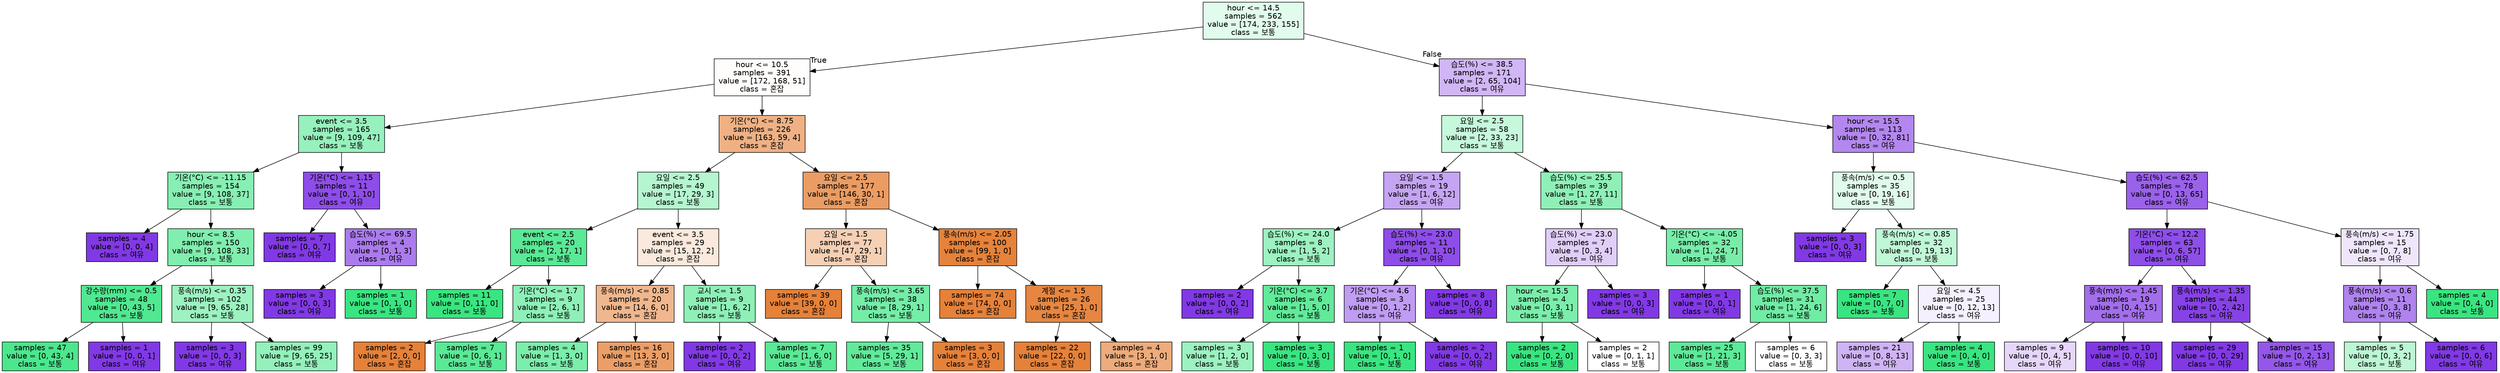 digraph Tree {
node [shape=box, style="filled", color="black", fontname="helvetica"] ;
edge [fontname="helvetica"] ;
0 [label="hour <= 14.5\nsamples = 562\nvalue = [174, 233, 155]\nclass = 보통", fillcolor="#e1fbec"] ;
1 [label="hour <= 10.5\nsamples = 391\nvalue = [172, 168, 51]\nclass = 혼잡", fillcolor="#fffdfb"] ;
0 -> 1 [labeldistance=2.5, labelangle=45, headlabel="True"] ;
2 [label="event <= 3.5\nsamples = 165\nvalue = [9, 109, 47]\nclass = 보통", fillcolor="#97f1bd"] ;
1 -> 2 ;
3 [label="기온(°C) <= -11.15\nsamples = 154\nvalue = [9, 108, 37]\nclass = 보통", fillcolor="#87efb3"] ;
2 -> 3 ;
4 [label="samples = 4\nvalue = [0, 0, 4]\nclass = 여유", fillcolor="#8139e5"] ;
3 -> 4 ;
5 [label="hour <= 8.5\nsamples = 150\nvalue = [9, 108, 33]\nclass = 보통", fillcolor="#80eeae"] ;
3 -> 5 ;
6 [label="강수량(mm) <= 0.5\nsamples = 48\nvalue = [0, 43, 5]\nclass = 보통", fillcolor="#50e890"] ;
5 -> 6 ;
7 [label="samples = 47\nvalue = [0, 43, 4]\nclass = 보통", fillcolor="#4be78d"] ;
6 -> 7 ;
8 [label="samples = 1\nvalue = [0, 0, 1]\nclass = 여유", fillcolor="#8139e5"] ;
6 -> 8 ;
9 [label="풍속(m/s) <= 0.35\nsamples = 102\nvalue = [9, 65, 28]\nclass = 보통", fillcolor="#9cf2c0"] ;
5 -> 9 ;
10 [label="samples = 3\nvalue = [0, 0, 3]\nclass = 여유", fillcolor="#8139e5"] ;
9 -> 10 ;
11 [label="samples = 99\nvalue = [9, 65, 25]\nclass = 보통", fillcolor="#94f1bb"] ;
9 -> 11 ;
12 [label="기온(°C) <= 1.15\nsamples = 11\nvalue = [0, 1, 10]\nclass = 여유", fillcolor="#8e4de8"] ;
2 -> 12 ;
13 [label="samples = 7\nvalue = [0, 0, 7]\nclass = 여유", fillcolor="#8139e5"] ;
12 -> 13 ;
14 [label="습도(%) <= 69.5\nsamples = 4\nvalue = [0, 1, 3]\nclass = 여유", fillcolor="#ab7bee"] ;
12 -> 14 ;
15 [label="samples = 3\nvalue = [0, 0, 3]\nclass = 여유", fillcolor="#8139e5"] ;
14 -> 15 ;
16 [label="samples = 1\nvalue = [0, 1, 0]\nclass = 보통", fillcolor="#39e581"] ;
14 -> 16 ;
17 [label="기온(°C) <= 8.75\nsamples = 226\nvalue = [163, 59, 4]\nclass = 혼잡", fillcolor="#efb184"] ;
1 -> 17 ;
18 [label="요일 <= 2.5\nsamples = 49\nvalue = [17, 29, 3]\nclass = 보통", fillcolor="#b5f5d0"] ;
17 -> 18 ;
19 [label="event <= 2.5\nsamples = 20\nvalue = [2, 17, 1]\nclass = 보통", fillcolor="#5ae996"] ;
18 -> 19 ;
20 [label="samples = 11\nvalue = [0, 11, 0]\nclass = 보통", fillcolor="#39e581"] ;
19 -> 20 ;
21 [label="기온(°C) <= 1.7\nsamples = 9\nvalue = [2, 6, 1]\nclass = 보통", fillcolor="#8ef0b7"] ;
19 -> 21 ;
22 [label="samples = 2\nvalue = [2, 0, 0]\nclass = 혼잡", fillcolor="#e58139"] ;
21 -> 22 ;
23 [label="samples = 7\nvalue = [0, 6, 1]\nclass = 보통", fillcolor="#5ae996"] ;
21 -> 23 ;
24 [label="event <= 3.5\nsamples = 29\nvalue = [15, 12, 2]\nclass = 혼잡", fillcolor="#fae9dc"] ;
18 -> 24 ;
25 [label="풍속(m/s) <= 0.85\nsamples = 20\nvalue = [14, 6, 0]\nclass = 혼잡", fillcolor="#f0b78e"] ;
24 -> 25 ;
26 [label="samples = 4\nvalue = [1, 3, 0]\nclass = 보통", fillcolor="#7beeab"] ;
25 -> 26 ;
27 [label="samples = 16\nvalue = [13, 3, 0]\nclass = 혼잡", fillcolor="#eb9e67"] ;
25 -> 27 ;
28 [label="교시 <= 1.5\nsamples = 9\nvalue = [1, 6, 2]\nclass = 보통", fillcolor="#8ef0b7"] ;
24 -> 28 ;
29 [label="samples = 2\nvalue = [0, 0, 2]\nclass = 여유", fillcolor="#8139e5"] ;
28 -> 29 ;
30 [label="samples = 7\nvalue = [1, 6, 0]\nclass = 보통", fillcolor="#5ae996"] ;
28 -> 30 ;
31 [label="요일 <= 2.5\nsamples = 177\nvalue = [146, 30, 1]\nclass = 혼잡", fillcolor="#ea9c63"] ;
17 -> 31 ;
32 [label="요일 <= 1.5\nsamples = 77\nvalue = [47, 29, 1]\nclass = 혼잡", fillcolor="#f5d0b5"] ;
31 -> 32 ;
33 [label="samples = 39\nvalue = [39, 0, 0]\nclass = 혼잡", fillcolor="#e58139"] ;
32 -> 33 ;
34 [label="풍속(m/s) <= 3.65\nsamples = 38\nvalue = [8, 29, 1]\nclass = 보통", fillcolor="#74eda7"] ;
32 -> 34 ;
35 [label="samples = 35\nvalue = [5, 29, 1]\nclass = 보통", fillcolor="#61ea9a"] ;
34 -> 35 ;
36 [label="samples = 3\nvalue = [3, 0, 0]\nclass = 혼잡", fillcolor="#e58139"] ;
34 -> 36 ;
37 [label="풍속(m/s) <= 2.05\nsamples = 100\nvalue = [99, 1, 0]\nclass = 혼잡", fillcolor="#e5823b"] ;
31 -> 37 ;
38 [label="samples = 74\nvalue = [74, 0, 0]\nclass = 혼잡", fillcolor="#e58139"] ;
37 -> 38 ;
39 [label="계절 <= 1.5\nsamples = 26\nvalue = [25, 1, 0]\nclass = 혼잡", fillcolor="#e68641"] ;
37 -> 39 ;
40 [label="samples = 22\nvalue = [22, 0, 0]\nclass = 혼잡", fillcolor="#e58139"] ;
39 -> 40 ;
41 [label="samples = 4\nvalue = [3, 1, 0]\nclass = 혼잡", fillcolor="#eeab7b"] ;
39 -> 41 ;
42 [label="습도(%) <= 38.5\nsamples = 171\nvalue = [2, 65, 104]\nclass = 여유", fillcolor="#d1b6f5"] ;
0 -> 42 [labeldistance=2.5, labelangle=-45, headlabel="False"] ;
43 [label="요일 <= 2.5\nsamples = 58\nvalue = [2, 33, 23]\nclass = 보통", fillcolor="#c6f8db"] ;
42 -> 43 ;
44 [label="요일 <= 1.5\nsamples = 19\nvalue = [1, 6, 12]\nclass = 여유", fillcolor="#c5a4f3"] ;
43 -> 44 ;
45 [label="습도(%) <= 24.0\nsamples = 8\nvalue = [1, 5, 2]\nclass = 보통", fillcolor="#9cf2c0"] ;
44 -> 45 ;
46 [label="samples = 2\nvalue = [0, 0, 2]\nclass = 여유", fillcolor="#8139e5"] ;
45 -> 46 ;
47 [label="기온(°C) <= 3.7\nsamples = 6\nvalue = [1, 5, 0]\nclass = 보통", fillcolor="#61ea9a"] ;
45 -> 47 ;
48 [label="samples = 3\nvalue = [1, 2, 0]\nclass = 보통", fillcolor="#9cf2c0"] ;
47 -> 48 ;
49 [label="samples = 3\nvalue = [0, 3, 0]\nclass = 보통", fillcolor="#39e581"] ;
47 -> 49 ;
50 [label="습도(%) <= 23.0\nsamples = 11\nvalue = [0, 1, 10]\nclass = 여유", fillcolor="#8e4de8"] ;
44 -> 50 ;
51 [label="기온(°C) <= 4.6\nsamples = 3\nvalue = [0, 1, 2]\nclass = 여유", fillcolor="#c09cf2"] ;
50 -> 51 ;
52 [label="samples = 1\nvalue = [0, 1, 0]\nclass = 보통", fillcolor="#39e581"] ;
51 -> 52 ;
53 [label="samples = 2\nvalue = [0, 0, 2]\nclass = 여유", fillcolor="#8139e5"] ;
51 -> 53 ;
54 [label="samples = 8\nvalue = [0, 0, 8]\nclass = 여유", fillcolor="#8139e5"] ;
50 -> 54 ;
55 [label="습도(%) <= 25.5\nsamples = 39\nvalue = [1, 27, 11]\nclass = 보통", fillcolor="#8ef0b7"] ;
43 -> 55 ;
56 [label="습도(%) <= 23.0\nsamples = 7\nvalue = [0, 3, 4]\nclass = 여유", fillcolor="#e0cef8"] ;
55 -> 56 ;
57 [label="hour <= 15.5\nsamples = 4\nvalue = [0, 3, 1]\nclass = 보통", fillcolor="#7beeab"] ;
56 -> 57 ;
58 [label="samples = 2\nvalue = [0, 2, 0]\nclass = 보통", fillcolor="#39e581"] ;
57 -> 58 ;
59 [label="samples = 2\nvalue = [0, 1, 1]\nclass = 보통", fillcolor="#ffffff"] ;
57 -> 59 ;
60 [label="samples = 3\nvalue = [0, 0, 3]\nclass = 여유", fillcolor="#8139e5"] ;
56 -> 60 ;
61 [label="기온(°C) <= -4.05\nsamples = 32\nvalue = [1, 24, 7]\nclass = 보통", fillcolor="#78eda9"] ;
55 -> 61 ;
62 [label="samples = 1\nvalue = [0, 0, 1]\nclass = 여유", fillcolor="#8139e5"] ;
61 -> 62 ;
63 [label="습도(%) <= 37.5\nsamples = 31\nvalue = [1, 24, 6]\nclass = 보통", fillcolor="#70eca4"] ;
61 -> 63 ;
64 [label="samples = 25\nvalue = [1, 21, 3]\nclass = 보통", fillcolor="#5dea98"] ;
63 -> 64 ;
65 [label="samples = 6\nvalue = [0, 3, 3]\nclass = 보통", fillcolor="#ffffff"] ;
63 -> 65 ;
66 [label="hour <= 15.5\nsamples = 113\nvalue = [0, 32, 81]\nclass = 여유", fillcolor="#b387ef"] ;
42 -> 66 ;
67 [label="풍속(m/s) <= 0.5\nsamples = 35\nvalue = [0, 19, 16]\nclass = 보통", fillcolor="#e0fbeb"] ;
66 -> 67 ;
68 [label="samples = 3\nvalue = [0, 0, 3]\nclass = 여유", fillcolor="#8139e5"] ;
67 -> 68 ;
69 [label="풍속(m/s) <= 0.85\nsamples = 32\nvalue = [0, 19, 13]\nclass = 보통", fillcolor="#c0f7d7"] ;
67 -> 69 ;
70 [label="samples = 7\nvalue = [0, 7, 0]\nclass = 보통", fillcolor="#39e581"] ;
69 -> 70 ;
71 [label="요일 <= 4.5\nsamples = 25\nvalue = [0, 12, 13]\nclass = 여유", fillcolor="#f5f0fd"] ;
69 -> 71 ;
72 [label="samples = 21\nvalue = [0, 8, 13]\nclass = 여유", fillcolor="#cfb3f5"] ;
71 -> 72 ;
73 [label="samples = 4\nvalue = [0, 4, 0]\nclass = 보통", fillcolor="#39e581"] ;
71 -> 73 ;
74 [label="습도(%) <= 62.5\nsamples = 78\nvalue = [0, 13, 65]\nclass = 여유", fillcolor="#9a61ea"] ;
66 -> 74 ;
75 [label="기온(°C) <= 12.2\nsamples = 63\nvalue = [0, 6, 57]\nclass = 여유", fillcolor="#8e4ee8"] ;
74 -> 75 ;
76 [label="풍속(m/s) <= 1.45\nsamples = 19\nvalue = [0, 4, 15]\nclass = 여유", fillcolor="#a36eec"] ;
75 -> 76 ;
77 [label="samples = 9\nvalue = [0, 4, 5]\nclass = 여유", fillcolor="#e6d7fa"] ;
76 -> 77 ;
78 [label="samples = 10\nvalue = [0, 0, 10]\nclass = 여유", fillcolor="#8139e5"] ;
76 -> 78 ;
79 [label="풍속(m/s) <= 1.35\nsamples = 44\nvalue = [0, 2, 42]\nclass = 여유", fillcolor="#8742e6"] ;
75 -> 79 ;
80 [label="samples = 29\nvalue = [0, 0, 29]\nclass = 여유", fillcolor="#8139e5"] ;
79 -> 80 ;
81 [label="samples = 15\nvalue = [0, 2, 13]\nclass = 여유", fillcolor="#9457e9"] ;
79 -> 81 ;
82 [label="풍속(m/s) <= 1.75\nsamples = 15\nvalue = [0, 7, 8]\nclass = 여유", fillcolor="#efe6fc"] ;
74 -> 82 ;
83 [label="풍속(m/s) <= 0.6\nsamples = 11\nvalue = [0, 3, 8]\nclass = 여유", fillcolor="#b083ef"] ;
82 -> 83 ;
84 [label="samples = 5\nvalue = [0, 3, 2]\nclass = 보통", fillcolor="#bdf6d5"] ;
83 -> 84 ;
85 [label="samples = 6\nvalue = [0, 0, 6]\nclass = 여유", fillcolor="#8139e5"] ;
83 -> 85 ;
86 [label="samples = 4\nvalue = [0, 4, 0]\nclass = 보통", fillcolor="#39e581"] ;
82 -> 86 ;
}